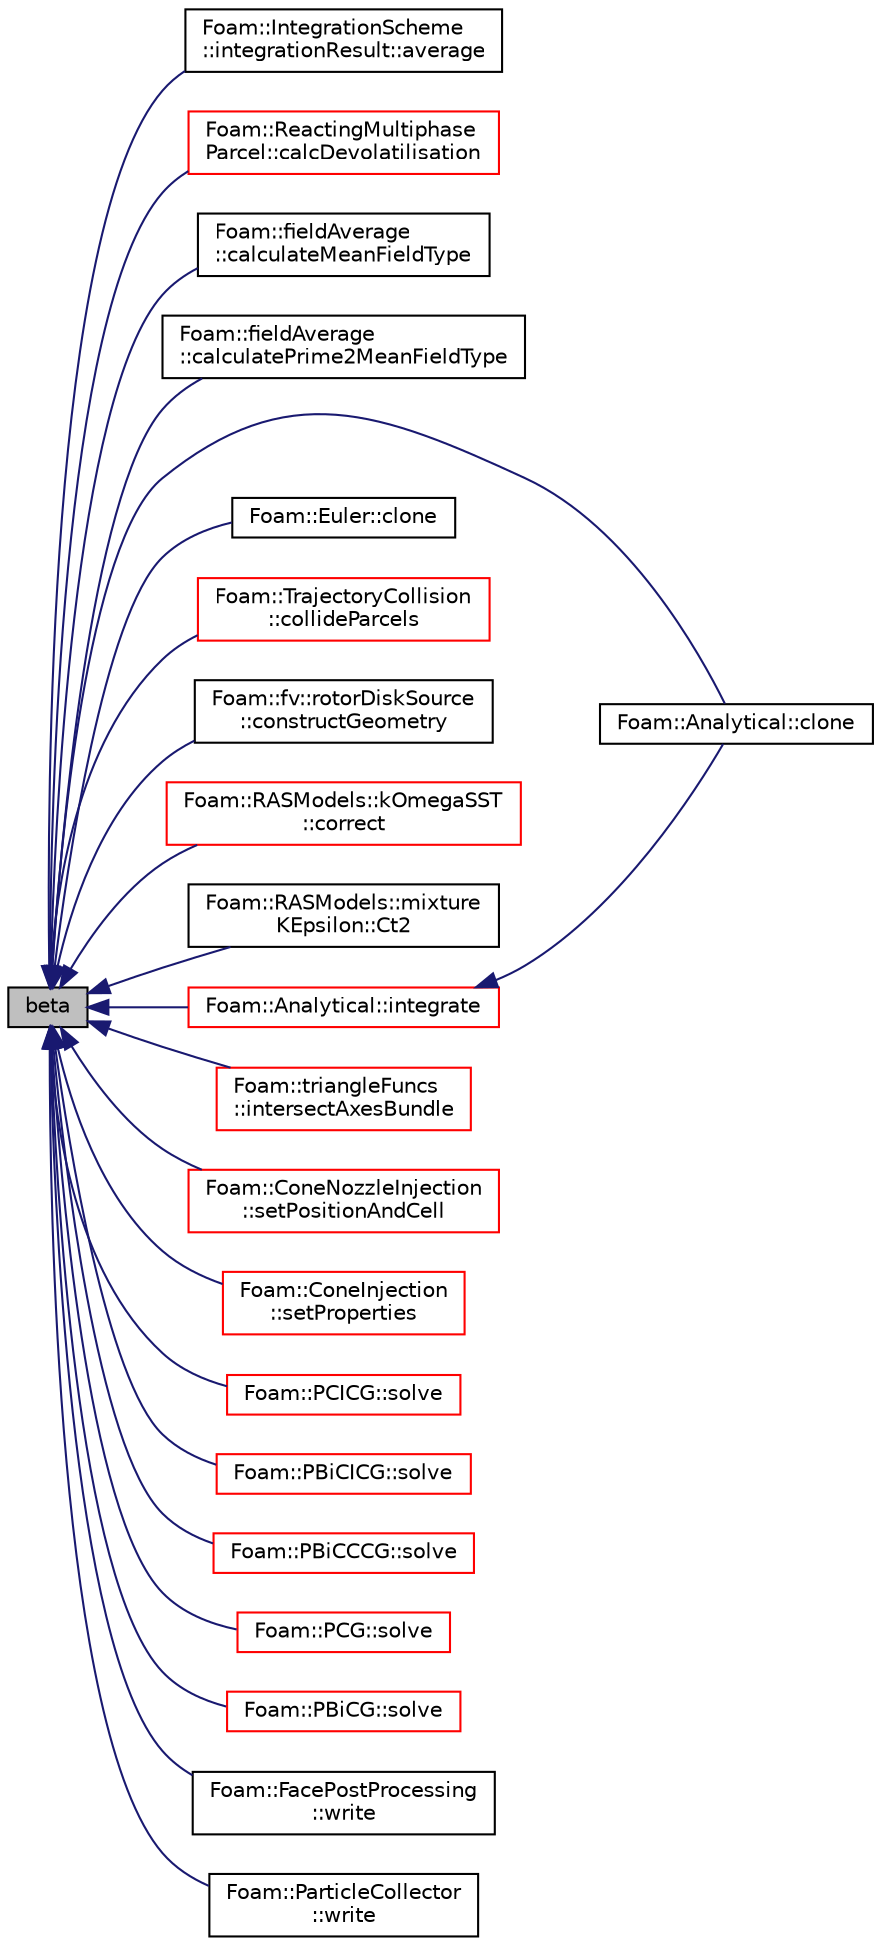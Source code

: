 digraph "beta"
{
  bgcolor="transparent";
  edge [fontname="Helvetica",fontsize="10",labelfontname="Helvetica",labelfontsize="10"];
  node [fontname="Helvetica",fontsize="10",shape=record];
  rankdir="LR";
  Node1 [label="beta",height=0.2,width=0.4,color="black", fillcolor="grey75", style="filled", fontcolor="black"];
  Node1 -> Node2 [dir="back",color="midnightblue",fontsize="10",style="solid",fontname="Helvetica"];
  Node2 [label="Foam::IntegrationScheme\l::integrationResult::average",height=0.2,width=0.4,color="black",URL="$a01137.html#a3b5fa8dba8538e7af9bd4312fe665b59",tooltip="Return access to the average for changing. "];
  Node1 -> Node3 [dir="back",color="midnightblue",fontsize="10",style="solid",fontname="Helvetica"];
  Node3 [label="Foam::ReactingMultiphase\lParcel::calcDevolatilisation",height=0.2,width=0.4,color="red",URL="$a02091.html#a0124a201bfbc9defc8ee759127c72add",tooltip="Calculate Devolatilisation. "];
  Node1 -> Node4 [dir="back",color="midnightblue",fontsize="10",style="solid",fontname="Helvetica"];
  Node4 [label="Foam::fieldAverage\l::calculateMeanFieldType",height=0.2,width=0.4,color="black",URL="$a00758.html#a4a22af416975f829a988081d012d9318",tooltip="Calculate mean average fields. "];
  Node1 -> Node5 [dir="back",color="midnightblue",fontsize="10",style="solid",fontname="Helvetica"];
  Node5 [label="Foam::fieldAverage\l::calculatePrime2MeanFieldType",height=0.2,width=0.4,color="black",URL="$a00758.html#a0d84ba5b6440868ddd5927102860ba96",tooltip="Calculate prime-squared average fields. "];
  Node1 -> Node6 [dir="back",color="midnightblue",fontsize="10",style="solid",fontname="Helvetica"];
  Node6 [label="Foam::Analytical::clone",height=0.2,width=0.4,color="black",URL="$a00051.html#a7c1c4ce2bc5e0c0bc186cfaaa7ecbcab",tooltip="Construct and return clone. "];
  Node1 -> Node7 [dir="back",color="midnightblue",fontsize="10",style="solid",fontname="Helvetica"];
  Node7 [label="Foam::Euler::clone",height=0.2,width=0.4,color="black",URL="$a00679.html#a7c1c4ce2bc5e0c0bc186cfaaa7ecbcab",tooltip="Construct and return clone. "];
  Node1 -> Node8 [dir="back",color="midnightblue",fontsize="10",style="solid",fontname="Helvetica"];
  Node8 [label="Foam::TrajectoryCollision\l::collideParcels",height=0.2,width=0.4,color="red",URL="$a02672.html#a544ea47d9f252b637415a55f81a13a93",tooltip="Collide parcels and return true if mass has changed. "];
  Node1 -> Node9 [dir="back",color="midnightblue",fontsize="10",style="solid",fontname="Helvetica"];
  Node9 [label="Foam::fv::rotorDiskSource\l::constructGeometry",height=0.2,width=0.4,color="black",URL="$a02225.html#a4cf56cee568de52f81a76d0d3ca3c9f9",tooltip="Construct geometry. "];
  Node1 -> Node10 [dir="back",color="midnightblue",fontsize="10",style="solid",fontname="Helvetica"];
  Node10 [label="Foam::RASModels::kOmegaSST\l::correct",height=0.2,width=0.4,color="red",URL="$a01246.html#a3ae44b28050c3aa494c1d8e18cf618c1",tooltip="Solve the turbulence equations and correct the turbulence viscosity. "];
  Node1 -> Node11 [dir="back",color="midnightblue",fontsize="10",style="solid",fontname="Helvetica"];
  Node11 [label="Foam::RASModels::mixture\lKEpsilon::Ct2",height=0.2,width=0.4,color="black",URL="$a01522.html#a807a5b19edd9bd834d39cae07ed04a63"];
  Node1 -> Node12 [dir="back",color="midnightblue",fontsize="10",style="solid",fontname="Helvetica"];
  Node12 [label="Foam::Analytical::integrate",height=0.2,width=0.4,color="red",URL="$a00051.html#a1e6fc69c9d0298adaad107d982475980",tooltip="Perform the integration. "];
  Node12 -> Node6 [dir="back",color="midnightblue",fontsize="10",style="solid",fontname="Helvetica"];
  Node1 -> Node13 [dir="back",color="midnightblue",fontsize="10",style="solid",fontname="Helvetica"];
  Node13 [label="Foam::triangleFuncs\l::intersectAxesBundle",height=0.2,width=0.4,color="red",URL="$a02690.html#a9dee5658f90fecf99dc7ed9262fee6e3",tooltip="Intersect triangle with parallel edges aligned with axis i0. "];
  Node1 -> Node14 [dir="back",color="midnightblue",fontsize="10",style="solid",fontname="Helvetica"];
  Node14 [label="Foam::ConeNozzleInjection\l::setPositionAndCell",height=0.2,width=0.4,color="red",URL="$a00340.html#aad46d52ac65ec9617ddd76b06e2bc670",tooltip="Set the injection position and owner cell. "];
  Node1 -> Node15 [dir="back",color="midnightblue",fontsize="10",style="solid",fontname="Helvetica"];
  Node15 [label="Foam::ConeInjection\l::setProperties",height=0.2,width=0.4,color="red",URL="$a00339.html#a9c29fb14e9bea94ae75c185efe894b00",tooltip="Set the parcel properties. "];
  Node1 -> Node16 [dir="back",color="midnightblue",fontsize="10",style="solid",fontname="Helvetica"];
  Node16 [label="Foam::PCICG::solve",height=0.2,width=0.4,color="red",URL="$a01829.html#a6020d3a68339ab1a050e90633b70ca5a",tooltip="Solve the matrix with this solver. "];
  Node1 -> Node17 [dir="back",color="midnightblue",fontsize="10",style="solid",fontname="Helvetica"];
  Node17 [label="Foam::PBiCICG::solve",height=0.2,width=0.4,color="red",URL="$a01827.html#a6020d3a68339ab1a050e90633b70ca5a",tooltip="Solve the matrix with this solver. "];
  Node1 -> Node18 [dir="back",color="midnightblue",fontsize="10",style="solid",fontname="Helvetica"];
  Node18 [label="Foam::PBiCCCG::solve",height=0.2,width=0.4,color="red",URL="$a01825.html#a6020d3a68339ab1a050e90633b70ca5a",tooltip="Solve the matrix with this solver. "];
  Node1 -> Node19 [dir="back",color="midnightblue",fontsize="10",style="solid",fontname="Helvetica"];
  Node19 [label="Foam::PCG::solve",height=0.2,width=0.4,color="red",URL="$a01828.html#a67060ce780f6992862e39b0d82c37aa0",tooltip="Solve the matrix with this solver. "];
  Node1 -> Node20 [dir="back",color="midnightblue",fontsize="10",style="solid",fontname="Helvetica"];
  Node20 [label="Foam::PBiCG::solve",height=0.2,width=0.4,color="red",URL="$a01826.html#a67060ce780f6992862e39b0d82c37aa0",tooltip="Solve the matrix with this solver. "];
  Node1 -> Node21 [dir="back",color="midnightblue",fontsize="10",style="solid",fontname="Helvetica"];
  Node21 [label="Foam::FacePostProcessing\l::write",height=0.2,width=0.4,color="black",URL="$a00732.html#aac759501cf6c7895a70eecbef0226ae1",tooltip="Write post-processing info. "];
  Node1 -> Node22 [dir="back",color="midnightblue",fontsize="10",style="solid",fontname="Helvetica"];
  Node22 [label="Foam::ParticleCollector\l::write",height=0.2,width=0.4,color="black",URL="$a01781.html#aac759501cf6c7895a70eecbef0226ae1",tooltip="Write post-processing info. "];
}
